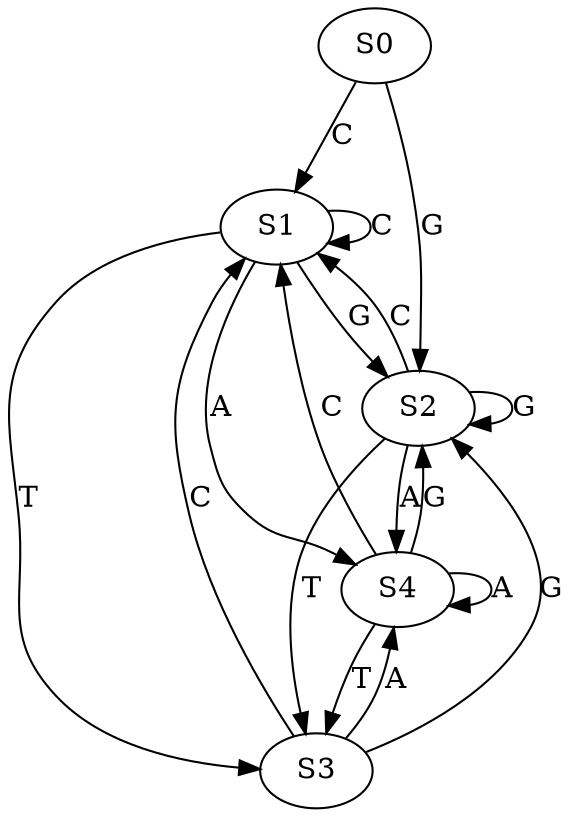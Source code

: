 strict digraph  {
	S0 -> S1 [ label = C ];
	S0 -> S2 [ label = G ];
	S1 -> S3 [ label = T ];
	S1 -> S4 [ label = A ];
	S1 -> S1 [ label = C ];
	S1 -> S2 [ label = G ];
	S2 -> S3 [ label = T ];
	S2 -> S4 [ label = A ];
	S2 -> S2 [ label = G ];
	S2 -> S1 [ label = C ];
	S3 -> S4 [ label = A ];
	S3 -> S2 [ label = G ];
	S3 -> S1 [ label = C ];
	S4 -> S2 [ label = G ];
	S4 -> S3 [ label = T ];
	S4 -> S4 [ label = A ];
	S4 -> S1 [ label = C ];
}
